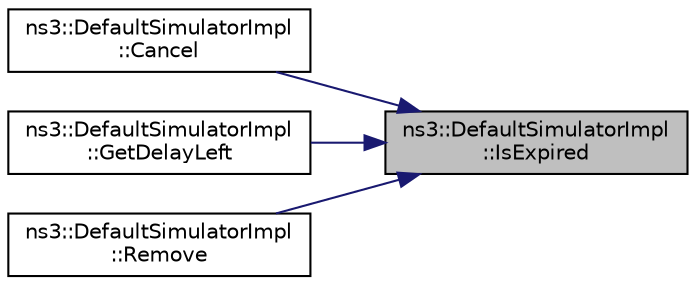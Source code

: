 digraph "ns3::DefaultSimulatorImpl::IsExpired"
{
 // LATEX_PDF_SIZE
  edge [fontname="Helvetica",fontsize="10",labelfontname="Helvetica",labelfontsize="10"];
  node [fontname="Helvetica",fontsize="10",shape=record];
  rankdir="RL";
  Node1 [label="ns3::DefaultSimulatorImpl\l::IsExpired",height=0.2,width=0.4,color="black", fillcolor="grey75", style="filled", fontcolor="black",tooltip="Check if an event has already run or been cancelled."];
  Node1 -> Node2 [dir="back",color="midnightblue",fontsize="10",style="solid",fontname="Helvetica"];
  Node2 [label="ns3::DefaultSimulatorImpl\l::Cancel",height=0.2,width=0.4,color="black", fillcolor="white", style="filled",URL="$classns3_1_1_default_simulator_impl.html#a509aa6ed70ef07e6b6a6999c8e6c6262",tooltip="Set the cancel bit on this event: the event's associated function will not be invoked when it expires..."];
  Node1 -> Node3 [dir="back",color="midnightblue",fontsize="10",style="solid",fontname="Helvetica"];
  Node3 [label="ns3::DefaultSimulatorImpl\l::GetDelayLeft",height=0.2,width=0.4,color="black", fillcolor="white", style="filled",URL="$classns3_1_1_default_simulator_impl.html#a9a710f3c84feaa93c4f96d5bb6d1512f",tooltip="Get the remaining time until this event will execute."];
  Node1 -> Node4 [dir="back",color="midnightblue",fontsize="10",style="solid",fontname="Helvetica"];
  Node4 [label="ns3::DefaultSimulatorImpl\l::Remove",height=0.2,width=0.4,color="black", fillcolor="white", style="filled",URL="$classns3_1_1_default_simulator_impl.html#a31a00b1c740c7c030a7843093e31f43b",tooltip="Remove an event from the event list."];
}
